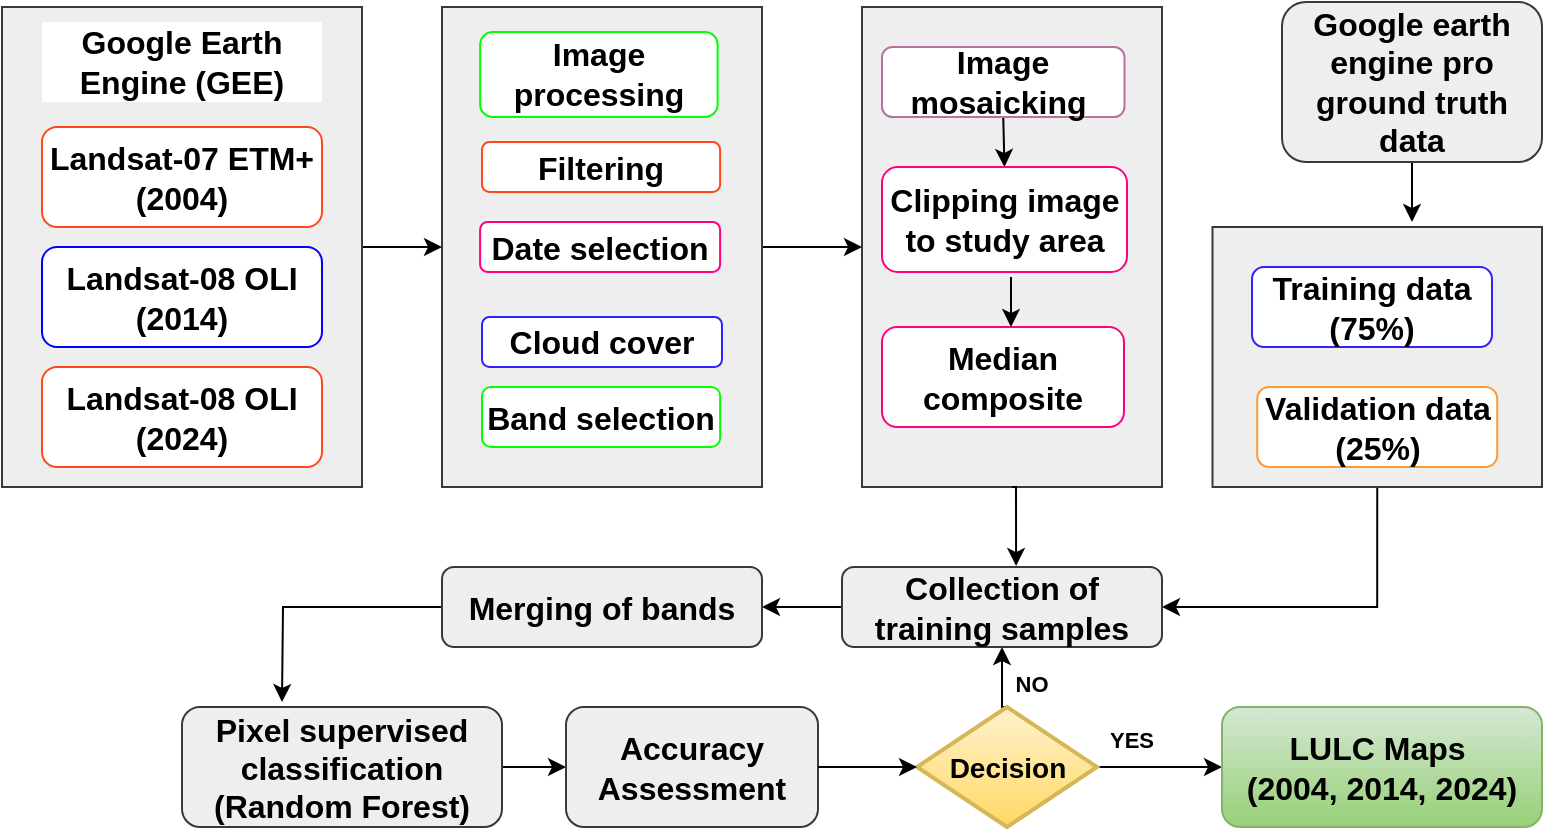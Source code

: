 <mxfile version="28.0.3">
  <diagram name="Page-1" id="bkbml11WEsmU4Ul7aOmc">
    <mxGraphModel dx="872" dy="439" grid="1" gridSize="10" guides="1" tooltips="1" connect="1" arrows="1" fold="1" page="1" pageScale="1" pageWidth="827" pageHeight="1169" math="0" shadow="0">
      <root>
        <mxCell id="0" />
        <mxCell id="1" parent="0" />
        <mxCell id="zDOtt2aKJJ8Iyy-RlzUw-36" style="edgeStyle=orthogonalEdgeStyle;rounded=0;orthogonalLoop=1;jettySize=auto;html=1;exitX=0.5;exitY=1;exitDx=0;exitDy=0;entryX=1;entryY=0.5;entryDx=0;entryDy=0;" parent="1" source="zDOtt2aKJJ8Iyy-RlzUw-34" target="zDOtt2aKJJ8Iyy-RlzUw-11" edge="1">
          <mxGeometry relative="1" as="geometry" />
        </mxCell>
        <mxCell id="zDOtt2aKJJ8Iyy-RlzUw-34" value="" style="rounded=0;whiteSpace=wrap;html=1;fillColor=#eeeeee;strokeColor=#36393d;" parent="1" vertex="1">
          <mxGeometry x="625.25" y="552.5" width="164.75" height="130" as="geometry" />
        </mxCell>
        <mxCell id="zDOtt2aKJJ8Iyy-RlzUw-33" value="" style="rounded=0;whiteSpace=wrap;html=1;fillColor=#eeeeee;strokeColor=#36393d;" parent="1" vertex="1">
          <mxGeometry x="450" y="442.5" width="150" height="240" as="geometry" />
        </mxCell>
        <mxCell id="zDOtt2aKJJ8Iyy-RlzUw-39" style="edgeStyle=orthogonalEdgeStyle;rounded=0;orthogonalLoop=1;jettySize=auto;html=1;exitX=1;exitY=0.5;exitDx=0;exitDy=0;entryX=0;entryY=0.5;entryDx=0;entryDy=0;" parent="1" source="zDOtt2aKJJ8Iyy-RlzUw-29" target="zDOtt2aKJJ8Iyy-RlzUw-33" edge="1">
          <mxGeometry relative="1" as="geometry" />
        </mxCell>
        <mxCell id="zDOtt2aKJJ8Iyy-RlzUw-29" value="" style="rounded=0;whiteSpace=wrap;html=1;fillColor=#eeeeee;strokeColor=#36393d;" parent="1" vertex="1">
          <mxGeometry x="240" y="442.5" width="160" height="240" as="geometry" />
        </mxCell>
        <mxCell id="zDOtt2aKJJ8Iyy-RlzUw-38" style="edgeStyle=orthogonalEdgeStyle;rounded=0;orthogonalLoop=1;jettySize=auto;html=1;exitX=1;exitY=0.5;exitDx=0;exitDy=0;entryX=0;entryY=0.5;entryDx=0;entryDy=0;" parent="1" source="zDOtt2aKJJ8Iyy-RlzUw-30" target="zDOtt2aKJJ8Iyy-RlzUw-29" edge="1">
          <mxGeometry relative="1" as="geometry" />
        </mxCell>
        <mxCell id="zDOtt2aKJJ8Iyy-RlzUw-30" value="" style="rounded=0;whiteSpace=wrap;html=1;fillColor=#eeeeee;strokeColor=#36393d;" parent="1" vertex="1">
          <mxGeometry x="20" y="442.5" width="180" height="240" as="geometry" />
        </mxCell>
        <mxCell id="v_S5VonyDdlzh0pliYqW-12" style="edgeStyle=orthogonalEdgeStyle;rounded=0;orthogonalLoop=1;jettySize=auto;html=1;exitX=1;exitY=0.5;exitDx=0;exitDy=0;entryX=1;entryY=0.5;entryDx=0;entryDy=0;" parent="1" edge="1">
          <mxGeometry relative="1" as="geometry">
            <mxPoint x="590" y="145" as="sourcePoint" />
          </mxGeometry>
        </mxCell>
        <mxCell id="zDOtt2aKJJ8Iyy-RlzUw-3" value="&lt;b&gt;&lt;font style=&quot;font-size: 16px;&quot;&gt;Landsat-07 ETM+&lt;br&gt;(2004)&lt;/font&gt;&lt;/b&gt;" style="rounded=1;whiteSpace=wrap;html=1;strokeColor=#FF481A;" parent="1" vertex="1">
          <mxGeometry x="40" y="502.5" width="140" height="50" as="geometry" />
        </mxCell>
        <mxCell id="zDOtt2aKJJ8Iyy-RlzUw-5" value="&lt;b&gt;&lt;font style=&quot;font-size: 16px;&quot;&gt;Landsat-08 OLI&lt;br&gt;(2014)&lt;/font&gt;&lt;/b&gt;" style="rounded=1;whiteSpace=wrap;html=1;strokeColor=#0000FF;" parent="1" vertex="1">
          <mxGeometry x="40" y="562.5" width="140" height="50" as="geometry" />
        </mxCell>
        <mxCell id="zDOtt2aKJJ8Iyy-RlzUw-6" value="&lt;b&gt;&lt;font style=&quot;font-size: 16px;&quot;&gt;Landsat-08 OLI&lt;br&gt;(2024)&lt;/font&gt;&lt;/b&gt;" style="rounded=1;whiteSpace=wrap;html=1;strokeColor=#FF481A;" parent="1" vertex="1">
          <mxGeometry x="40" y="622.5" width="140" height="50" as="geometry" />
        </mxCell>
        <mxCell id="zDOtt2aKJJ8Iyy-RlzUw-40" style="edgeStyle=orthogonalEdgeStyle;rounded=0;orthogonalLoop=1;jettySize=auto;html=1;exitX=0.5;exitY=1;exitDx=0;exitDy=0;entryX=0.5;entryY=0;entryDx=0;entryDy=0;" parent="1" source="zDOtt2aKJJ8Iyy-RlzUw-8" target="zDOtt2aKJJ8Iyy-RlzUw-9" edge="1">
          <mxGeometry relative="1" as="geometry" />
        </mxCell>
        <mxCell id="zDOtt2aKJJ8Iyy-RlzUw-8" value="&lt;span style=&quot;font-size: 16px;&quot;&gt;&lt;b&gt;Image mosaicking&amp;nbsp;&lt;/b&gt;&lt;/span&gt;" style="rounded=1;whiteSpace=wrap;html=1;strokeColor=#B5739D;" parent="1" vertex="1">
          <mxGeometry x="460" y="462.5" width="121.25" height="35" as="geometry" />
        </mxCell>
        <mxCell id="zDOtt2aKJJ8Iyy-RlzUw-9" value="&lt;span style=&quot;font-size: 16px;&quot;&gt;&lt;b&gt;Clipping image to study area&lt;/b&gt;&lt;/span&gt;" style="rounded=1;whiteSpace=wrap;html=1;strokeColor=#FF0080;" parent="1" vertex="1">
          <mxGeometry x="460" y="522.5" width="122.5" height="52.5" as="geometry" />
        </mxCell>
        <mxCell id="zDOtt2aKJJ8Iyy-RlzUw-10" value="&lt;span style=&quot;font-size: 16px;&quot;&gt;&lt;b&gt;Median composite&lt;/b&gt;&lt;/span&gt;" style="rounded=1;whiteSpace=wrap;html=1;strokeColor=#FF0080;" parent="1" vertex="1">
          <mxGeometry x="460" y="602.5" width="121" height="50" as="geometry" />
        </mxCell>
        <mxCell id="zDOtt2aKJJ8Iyy-RlzUw-46" style="edgeStyle=orthogonalEdgeStyle;rounded=0;orthogonalLoop=1;jettySize=auto;html=1;exitX=0;exitY=0.5;exitDx=0;exitDy=0;entryX=1;entryY=0.5;entryDx=0;entryDy=0;" parent="1" source="zDOtt2aKJJ8Iyy-RlzUw-11" target="zDOtt2aKJJ8Iyy-RlzUw-12" edge="1">
          <mxGeometry relative="1" as="geometry" />
        </mxCell>
        <mxCell id="zDOtt2aKJJ8Iyy-RlzUw-11" value="&lt;span style=&quot;font-size: 16px;&quot;&gt;&lt;b&gt;Collection of training samples&lt;/b&gt;&lt;/span&gt;" style="rounded=1;whiteSpace=wrap;html=1;fillColor=#eeeeee;strokeColor=#36393d;" parent="1" vertex="1">
          <mxGeometry x="440" y="722.5" width="160" height="40" as="geometry" />
        </mxCell>
        <mxCell id="zDOtt2aKJJ8Iyy-RlzUw-47" style="edgeStyle=orthogonalEdgeStyle;rounded=0;orthogonalLoop=1;jettySize=auto;html=1;exitX=0;exitY=0.5;exitDx=0;exitDy=0;" parent="1" source="zDOtt2aKJJ8Iyy-RlzUw-12" edge="1">
          <mxGeometry relative="1" as="geometry">
            <mxPoint x="160" y="790" as="targetPoint" />
          </mxGeometry>
        </mxCell>
        <mxCell id="zDOtt2aKJJ8Iyy-RlzUw-12" value="&lt;span style=&quot;font-size: 16px;&quot;&gt;&lt;b&gt;Merging of bands&lt;/b&gt;&lt;/span&gt;" style="rounded=1;whiteSpace=wrap;html=1;fillColor=#eeeeee;strokeColor=#36393d;" parent="1" vertex="1">
          <mxGeometry x="240" y="722.5" width="160" height="40" as="geometry" />
        </mxCell>
        <mxCell id="zDOtt2aKJJ8Iyy-RlzUw-48" style="edgeStyle=orthogonalEdgeStyle;rounded=0;orthogonalLoop=1;jettySize=auto;html=1;exitX=1;exitY=0.5;exitDx=0;exitDy=0;entryX=0;entryY=0.5;entryDx=0;entryDy=0;" parent="1" source="zDOtt2aKJJ8Iyy-RlzUw-15" target="zDOtt2aKJJ8Iyy-RlzUw-18" edge="1">
          <mxGeometry relative="1" as="geometry" />
        </mxCell>
        <mxCell id="zDOtt2aKJJ8Iyy-RlzUw-15" value="&lt;span style=&quot;font-size: 16px;&quot;&gt;&lt;b&gt;Pixel supervised classification&lt;/b&gt;&lt;/span&gt;&lt;div&gt;&lt;span style=&quot;font-size: 16px;&quot;&gt;&lt;b&gt;(Random Forest)&lt;/b&gt;&lt;/span&gt;&lt;/div&gt;" style="rounded=1;whiteSpace=wrap;html=1;fillColor=#eeeeee;strokeColor=#36393d;" parent="1" vertex="1">
          <mxGeometry x="110" y="792.5" width="160" height="60" as="geometry" />
        </mxCell>
        <mxCell id="zDOtt2aKJJ8Iyy-RlzUw-45" style="edgeStyle=orthogonalEdgeStyle;rounded=0;orthogonalLoop=1;jettySize=auto;html=1;exitX=0.5;exitY=1;exitDx=0;exitDy=0;" parent="1" source="zDOtt2aKJJ8Iyy-RlzUw-17" edge="1">
          <mxGeometry relative="1" as="geometry">
            <mxPoint x="725" y="550" as="targetPoint" />
          </mxGeometry>
        </mxCell>
        <mxCell id="zDOtt2aKJJ8Iyy-RlzUw-17" value="&lt;span style=&quot;font-size: 16px;&quot;&gt;&lt;b&gt;Google earth engine pro ground truth data&lt;/b&gt;&lt;/span&gt;" style="rounded=1;whiteSpace=wrap;html=1;rotation=0;fillColor=#eeeeee;strokeColor=#36393d;" parent="1" vertex="1">
          <mxGeometry x="660" y="440" width="130" height="80" as="geometry" />
        </mxCell>
        <mxCell id="zDOtt2aKJJ8Iyy-RlzUw-18" value="&lt;span style=&quot;font-size: 16px;&quot;&gt;&lt;b&gt;Accuracy Assessment&lt;/b&gt;&lt;/span&gt;" style="rounded=1;whiteSpace=wrap;html=1;fillColor=#eeeeee;strokeColor=#36393d;" parent="1" vertex="1">
          <mxGeometry x="302" y="792.5" width="126" height="60" as="geometry" />
        </mxCell>
        <mxCell id="zDOtt2aKJJ8Iyy-RlzUw-20" value="&lt;span style=&quot;font-size: 16px;&quot;&gt;&lt;b&gt;Training data (75%)&lt;/b&gt;&lt;/span&gt;" style="rounded=1;whiteSpace=wrap;html=1;strokeColor=#3122FF;" parent="1" vertex="1">
          <mxGeometry x="645" y="572.5" width="120" height="40" as="geometry" />
        </mxCell>
        <mxCell id="zDOtt2aKJJ8Iyy-RlzUw-21" value="&lt;span style=&quot;font-size: 16px;&quot;&gt;&lt;b&gt;Validation data (25%)&lt;/b&gt;&lt;/span&gt;" style="rounded=1;whiteSpace=wrap;html=1;glass=0;strokeColor=#FF9933;" parent="1" vertex="1">
          <mxGeometry x="647.62" y="632.5" width="120" height="40" as="geometry" />
        </mxCell>
        <mxCell id="zDOtt2aKJJ8Iyy-RlzUw-50" style="edgeStyle=orthogonalEdgeStyle;rounded=0;orthogonalLoop=1;jettySize=auto;html=1;exitX=0.5;exitY=0;exitDx=0;exitDy=0;exitPerimeter=0;entryX=0.5;entryY=1;entryDx=0;entryDy=0;" parent="1" source="zDOtt2aKJJ8Iyy-RlzUw-22" target="zDOtt2aKJJ8Iyy-RlzUw-11" edge="1">
          <mxGeometry relative="1" as="geometry" />
        </mxCell>
        <mxCell id="zDOtt2aKJJ8Iyy-RlzUw-51" style="edgeStyle=orthogonalEdgeStyle;rounded=0;orthogonalLoop=1;jettySize=auto;html=1;exitX=1;exitY=0.5;exitDx=0;exitDy=0;exitPerimeter=0;entryX=0;entryY=0.5;entryDx=0;entryDy=0;" parent="1" source="zDOtt2aKJJ8Iyy-RlzUw-22" target="zDOtt2aKJJ8Iyy-RlzUw-23" edge="1">
          <mxGeometry relative="1" as="geometry" />
        </mxCell>
        <mxCell id="zDOtt2aKJJ8Iyy-RlzUw-22" value="&lt;b&gt;&lt;font style=&quot;font-size: 14px;&quot;&gt;Decision&lt;/font&gt;&lt;/b&gt;" style="strokeWidth=2;html=1;shape=mxgraph.flowchart.decision;whiteSpace=wrap;fillColor=#fff2cc;strokeColor=#d6b656;gradientColor=#ffd966;" parent="1" vertex="1">
          <mxGeometry x="477.5" y="792.5" width="90" height="60" as="geometry" />
        </mxCell>
        <mxCell id="zDOtt2aKJJ8Iyy-RlzUw-23" value="&lt;span style=&quot;font-size: 16px;&quot;&gt;&lt;b&gt;LULC Maps&amp;nbsp;&lt;/b&gt;&lt;/span&gt;&lt;div&gt;&lt;span style=&quot;font-size: 16px;&quot;&gt;&lt;b&gt;(2004, 2014, 2024)&lt;/b&gt;&lt;/span&gt;&lt;/div&gt;" style="rounded=1;whiteSpace=wrap;html=1;fillColor=#d5e8d4;strokeColor=#82b366;gradientColor=#97d077;" parent="1" vertex="1">
          <mxGeometry x="630" y="792.5" width="160" height="60" as="geometry" />
        </mxCell>
        <mxCell id="zDOtt2aKJJ8Iyy-RlzUw-24" value="&lt;span style=&quot;font-size: 16px;&quot;&gt;&lt;b&gt;Image processing&lt;/b&gt;&lt;/span&gt;" style="rounded=1;whiteSpace=wrap;html=1;strokeColor=#00FF00;" parent="1" vertex="1">
          <mxGeometry x="259.06" y="455" width="118.75" height="42.5" as="geometry" />
        </mxCell>
        <mxCell id="zDOtt2aKJJ8Iyy-RlzUw-25" value="&lt;span style=&quot;font-size: 16px;&quot;&gt;&lt;b&gt;Filtering&lt;/b&gt;&lt;/span&gt;" style="rounded=1;whiteSpace=wrap;html=1;strokeColor=#FF481A;" parent="1" vertex="1">
          <mxGeometry x="260" y="510" width="119.06" height="25" as="geometry" />
        </mxCell>
        <mxCell id="zDOtt2aKJJ8Iyy-RlzUw-26" value="&lt;span style=&quot;font-size: 16px;&quot;&gt;&lt;b&gt;Date selection&lt;/b&gt;&lt;/span&gt;" style="rounded=1;whiteSpace=wrap;html=1;strokeColor=#FF0080;" parent="1" vertex="1">
          <mxGeometry x="259.06" y="550" width="120" height="25" as="geometry" />
        </mxCell>
        <mxCell id="zDOtt2aKJJ8Iyy-RlzUw-27" value="&lt;span style=&quot;font-size: 16px;&quot;&gt;&lt;b&gt;Cloud cover&lt;/b&gt;&lt;/span&gt;" style="rounded=1;whiteSpace=wrap;html=1;strokeColor=#3122FF;" parent="1" vertex="1">
          <mxGeometry x="260" y="597.5" width="120" height="25" as="geometry" />
        </mxCell>
        <mxCell id="zDOtt2aKJJ8Iyy-RlzUw-28" value="&lt;span style=&quot;font-size: 16px;&quot;&gt;&lt;b&gt;Band selection&lt;/b&gt;&lt;/span&gt;" style="rounded=1;whiteSpace=wrap;html=1;strokeColor=#00FF00;" parent="1" vertex="1">
          <mxGeometry x="260" y="632.5" width="119.06" height="30" as="geometry" />
        </mxCell>
        <mxCell id="zDOtt2aKJJ8Iyy-RlzUw-32" value="&lt;b&gt;&lt;font style=&quot;font-size: 16px;&quot;&gt;Google Earth Engine (GEE)&lt;/font&gt;&lt;/b&gt;" style="rounded=0;whiteSpace=wrap;html=1;strokeColor=none;" parent="1" vertex="1">
          <mxGeometry x="40" y="450" width="140" height="40" as="geometry" />
        </mxCell>
        <mxCell id="zDOtt2aKJJ8Iyy-RlzUw-37" style="edgeStyle=orthogonalEdgeStyle;rounded=0;orthogonalLoop=1;jettySize=auto;html=1;exitX=0.5;exitY=1;exitDx=0;exitDy=0;entryX=0.544;entryY=-0.012;entryDx=0;entryDy=0;entryPerimeter=0;" parent="1" source="zDOtt2aKJJ8Iyy-RlzUw-33" target="zDOtt2aKJJ8Iyy-RlzUw-11" edge="1">
          <mxGeometry relative="1" as="geometry" />
        </mxCell>
        <mxCell id="zDOtt2aKJJ8Iyy-RlzUw-44" style="edgeStyle=orthogonalEdgeStyle;rounded=0;orthogonalLoop=1;jettySize=auto;html=1;exitX=0.5;exitY=1;exitDx=0;exitDy=0;entryX=0.5;entryY=0;entryDx=0;entryDy=0;" parent="1" edge="1">
          <mxGeometry relative="1" as="geometry">
            <mxPoint x="524.5" y="577.5" as="sourcePoint" />
            <mxPoint x="524.5" y="602.5" as="targetPoint" />
          </mxGeometry>
        </mxCell>
        <mxCell id="zDOtt2aKJJ8Iyy-RlzUw-49" style="edgeStyle=orthogonalEdgeStyle;rounded=0;orthogonalLoop=1;jettySize=auto;html=1;exitX=1;exitY=0.5;exitDx=0;exitDy=0;entryX=0;entryY=0.5;entryDx=0;entryDy=0;entryPerimeter=0;" parent="1" source="zDOtt2aKJJ8Iyy-RlzUw-18" target="zDOtt2aKJJ8Iyy-RlzUw-22" edge="1">
          <mxGeometry relative="1" as="geometry" />
        </mxCell>
        <mxCell id="VP8uxJyy1a4R54ASV94m-4" value="&lt;b&gt;&lt;font style=&quot;font-size: 11px;&quot;&gt;NO&lt;/font&gt;&lt;/b&gt;" style="text;strokeColor=none;align=center;fillColor=none;html=1;verticalAlign=middle;whiteSpace=wrap;rounded=0;" vertex="1" parent="1">
          <mxGeometry x="520" y="772.5" width="30" height="17.5" as="geometry" />
        </mxCell>
        <mxCell id="VP8uxJyy1a4R54ASV94m-5" value="&lt;b&gt;&lt;font style=&quot;font-size: 11px;&quot;&gt;YES&lt;/font&gt;&lt;/b&gt;" style="text;strokeColor=none;align=center;fillColor=none;html=1;verticalAlign=middle;whiteSpace=wrap;rounded=0;" vertex="1" parent="1">
          <mxGeometry x="570" y="800" width="30" height="17.5" as="geometry" />
        </mxCell>
      </root>
    </mxGraphModel>
  </diagram>
</mxfile>
